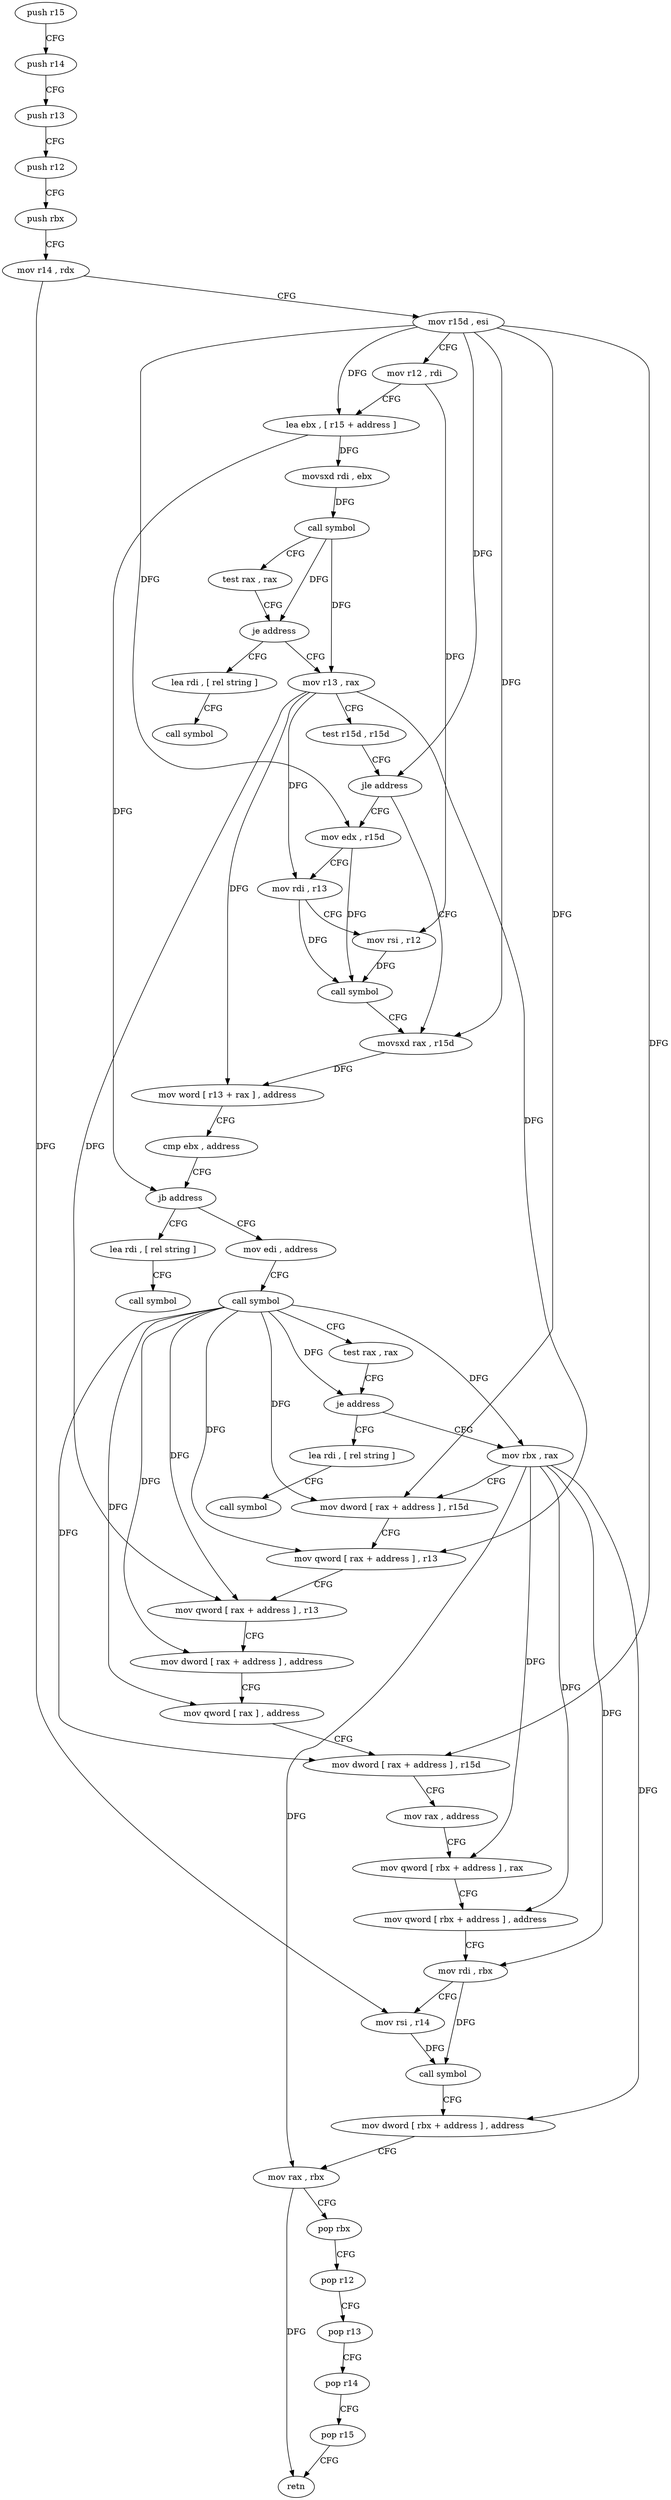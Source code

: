 digraph "func" {
"128976" [label = "push r15" ]
"128978" [label = "push r14" ]
"128980" [label = "push r13" ]
"128982" [label = "push r12" ]
"128984" [label = "push rbx" ]
"128985" [label = "mov r14 , rdx" ]
"128988" [label = "mov r15d , esi" ]
"128991" [label = "mov r12 , rdi" ]
"128994" [label = "lea ebx , [ r15 + address ]" ]
"128998" [label = "movsxd rdi , ebx" ]
"129001" [label = "call symbol" ]
"129006" [label = "test rax , rax" ]
"129009" [label = "je address" ]
"129154" [label = "lea rdi , [ rel string ]" ]
"129015" [label = "mov r13 , rax" ]
"129161" [label = "call symbol" ]
"129018" [label = "test r15d , r15d" ]
"129021" [label = "jle address" ]
"129037" [label = "movsxd rax , r15d" ]
"129023" [label = "mov edx , r15d" ]
"129040" [label = "mov word [ r13 + rax ] , address" ]
"129048" [label = "cmp ebx , address" ]
"129051" [label = "jb address" ]
"129166" [label = "lea rdi , [ rel string ]" ]
"129053" [label = "mov edi , address" ]
"129026" [label = "mov rdi , r13" ]
"129029" [label = "mov rsi , r12" ]
"129032" [label = "call symbol" ]
"129173" [label = "call symbol" ]
"129058" [label = "call symbol" ]
"129063" [label = "test rax , rax" ]
"129066" [label = "je address" ]
"129178" [label = "lea rdi , [ rel string ]" ]
"129068" [label = "mov rbx , rax" ]
"129185" [label = "call symbol" ]
"129071" [label = "mov dword [ rax + address ] , r15d" ]
"129075" [label = "mov qword [ rax + address ] , r13" ]
"129079" [label = "mov qword [ rax + address ] , r13" ]
"129083" [label = "mov dword [ rax + address ] , address" ]
"129090" [label = "mov qword [ rax ] , address" ]
"129097" [label = "mov dword [ rax + address ] , r15d" ]
"129101" [label = "mov rax , address" ]
"129111" [label = "mov qword [ rbx + address ] , rax" ]
"129115" [label = "mov qword [ rbx + address ] , address" ]
"129123" [label = "mov rdi , rbx" ]
"129126" [label = "mov rsi , r14" ]
"129129" [label = "call symbol" ]
"129134" [label = "mov dword [ rbx + address ] , address" ]
"129141" [label = "mov rax , rbx" ]
"129144" [label = "pop rbx" ]
"129145" [label = "pop r12" ]
"129147" [label = "pop r13" ]
"129149" [label = "pop r14" ]
"129151" [label = "pop r15" ]
"129153" [label = "retn" ]
"128976" -> "128978" [ label = "CFG" ]
"128978" -> "128980" [ label = "CFG" ]
"128980" -> "128982" [ label = "CFG" ]
"128982" -> "128984" [ label = "CFG" ]
"128984" -> "128985" [ label = "CFG" ]
"128985" -> "128988" [ label = "CFG" ]
"128985" -> "129126" [ label = "DFG" ]
"128988" -> "128991" [ label = "CFG" ]
"128988" -> "128994" [ label = "DFG" ]
"128988" -> "129021" [ label = "DFG" ]
"128988" -> "129037" [ label = "DFG" ]
"128988" -> "129023" [ label = "DFG" ]
"128988" -> "129071" [ label = "DFG" ]
"128988" -> "129097" [ label = "DFG" ]
"128991" -> "128994" [ label = "CFG" ]
"128991" -> "129029" [ label = "DFG" ]
"128994" -> "128998" [ label = "DFG" ]
"128994" -> "129051" [ label = "DFG" ]
"128998" -> "129001" [ label = "DFG" ]
"129001" -> "129006" [ label = "CFG" ]
"129001" -> "129009" [ label = "DFG" ]
"129001" -> "129015" [ label = "DFG" ]
"129006" -> "129009" [ label = "CFG" ]
"129009" -> "129154" [ label = "CFG" ]
"129009" -> "129015" [ label = "CFG" ]
"129154" -> "129161" [ label = "CFG" ]
"129015" -> "129018" [ label = "CFG" ]
"129015" -> "129040" [ label = "DFG" ]
"129015" -> "129026" [ label = "DFG" ]
"129015" -> "129075" [ label = "DFG" ]
"129015" -> "129079" [ label = "DFG" ]
"129018" -> "129021" [ label = "CFG" ]
"129021" -> "129037" [ label = "CFG" ]
"129021" -> "129023" [ label = "CFG" ]
"129037" -> "129040" [ label = "DFG" ]
"129023" -> "129026" [ label = "CFG" ]
"129023" -> "129032" [ label = "DFG" ]
"129040" -> "129048" [ label = "CFG" ]
"129048" -> "129051" [ label = "CFG" ]
"129051" -> "129166" [ label = "CFG" ]
"129051" -> "129053" [ label = "CFG" ]
"129166" -> "129173" [ label = "CFG" ]
"129053" -> "129058" [ label = "CFG" ]
"129026" -> "129029" [ label = "CFG" ]
"129026" -> "129032" [ label = "DFG" ]
"129029" -> "129032" [ label = "DFG" ]
"129032" -> "129037" [ label = "CFG" ]
"129058" -> "129063" [ label = "CFG" ]
"129058" -> "129066" [ label = "DFG" ]
"129058" -> "129068" [ label = "DFG" ]
"129058" -> "129071" [ label = "DFG" ]
"129058" -> "129075" [ label = "DFG" ]
"129058" -> "129079" [ label = "DFG" ]
"129058" -> "129083" [ label = "DFG" ]
"129058" -> "129090" [ label = "DFG" ]
"129058" -> "129097" [ label = "DFG" ]
"129063" -> "129066" [ label = "CFG" ]
"129066" -> "129178" [ label = "CFG" ]
"129066" -> "129068" [ label = "CFG" ]
"129178" -> "129185" [ label = "CFG" ]
"129068" -> "129071" [ label = "CFG" ]
"129068" -> "129111" [ label = "DFG" ]
"129068" -> "129115" [ label = "DFG" ]
"129068" -> "129123" [ label = "DFG" ]
"129068" -> "129134" [ label = "DFG" ]
"129068" -> "129141" [ label = "DFG" ]
"129071" -> "129075" [ label = "CFG" ]
"129075" -> "129079" [ label = "CFG" ]
"129079" -> "129083" [ label = "CFG" ]
"129083" -> "129090" [ label = "CFG" ]
"129090" -> "129097" [ label = "CFG" ]
"129097" -> "129101" [ label = "CFG" ]
"129101" -> "129111" [ label = "CFG" ]
"129111" -> "129115" [ label = "CFG" ]
"129115" -> "129123" [ label = "CFG" ]
"129123" -> "129126" [ label = "CFG" ]
"129123" -> "129129" [ label = "DFG" ]
"129126" -> "129129" [ label = "DFG" ]
"129129" -> "129134" [ label = "CFG" ]
"129134" -> "129141" [ label = "CFG" ]
"129141" -> "129144" [ label = "CFG" ]
"129141" -> "129153" [ label = "DFG" ]
"129144" -> "129145" [ label = "CFG" ]
"129145" -> "129147" [ label = "CFG" ]
"129147" -> "129149" [ label = "CFG" ]
"129149" -> "129151" [ label = "CFG" ]
"129151" -> "129153" [ label = "CFG" ]
}
